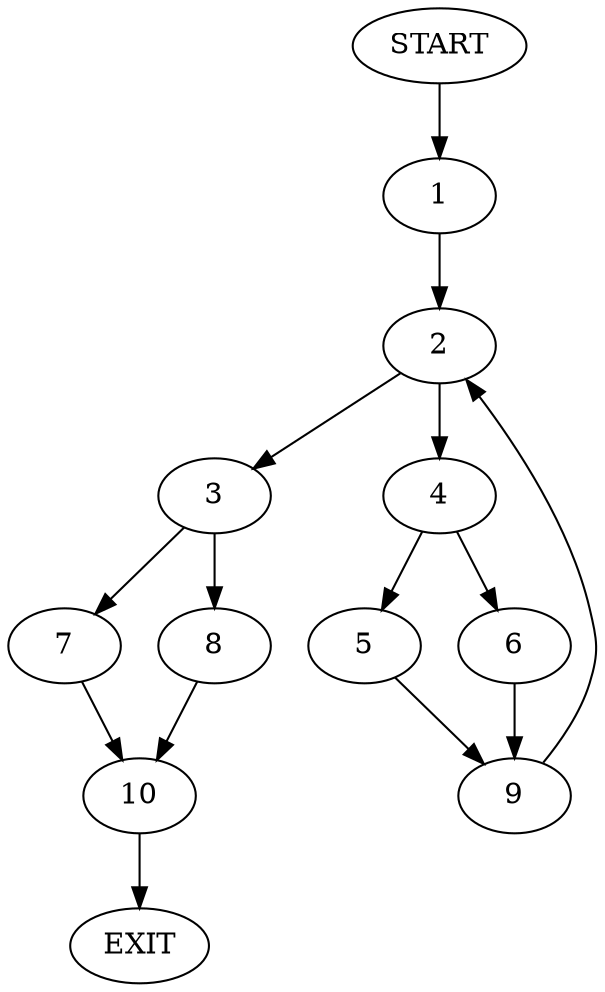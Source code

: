 digraph {
0 [label="START"]
11 [label="EXIT"]
0 -> 1
1 -> 2
2 -> 3
2 -> 4
4 -> 5
4 -> 6
3 -> 7
3 -> 8
6 -> 9
5 -> 9
9 -> 2
7 -> 10
8 -> 10
10 -> 11
}
